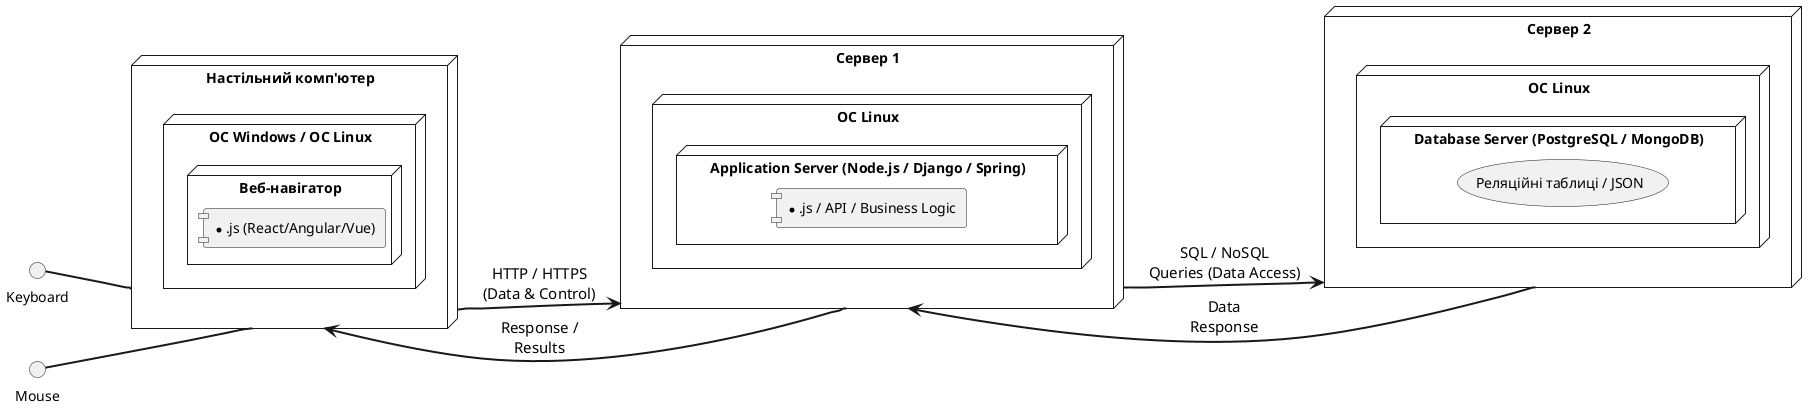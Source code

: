 @startuml
left to right direction
skinparam ArrowFontSize 15
skinparam ArrowFontColor Black
skinparam ArrowThickness 2
skinparam componentStyle uml1

node "Настільний комп'ютер" as Desktop {
  node "OC Windows / OC Linux" as OS_Desktop {
    node "Веб-навігатор" as Browser {
      component [*.js (React/Angular/Vue)]
    }
  }
}

interface Keyboard 

interface Mouse 

  Keyboard -- Desktop
  Mouse -- Desktop

node "Сервер 1" as Server1 {
  node "OC Linux" as OS_Server1 {
    node "Application Server (Node.js / Django / Spring)" as AppServer {
       component [*.js / API / Business Logic]
    }
  }
}

node "Сервер 2" as Server2 {
  node "OC Linux" as OS_Server2 {
    node "Database Server (PostgreSQL / MongoDB)" as DBServer {
       database (Реляційні таблиці / JSON)
    }
  }
}

Desktop --> Server1 : HTTP / HTTPS\n(Data & Control)
Server1 --> Server2 : SQL / NoSQL\nQueries (Data Access)
Server2 --> Server1 : Data\nResponse
Server1 --> Desktop : Response /\nResults
@enduml
